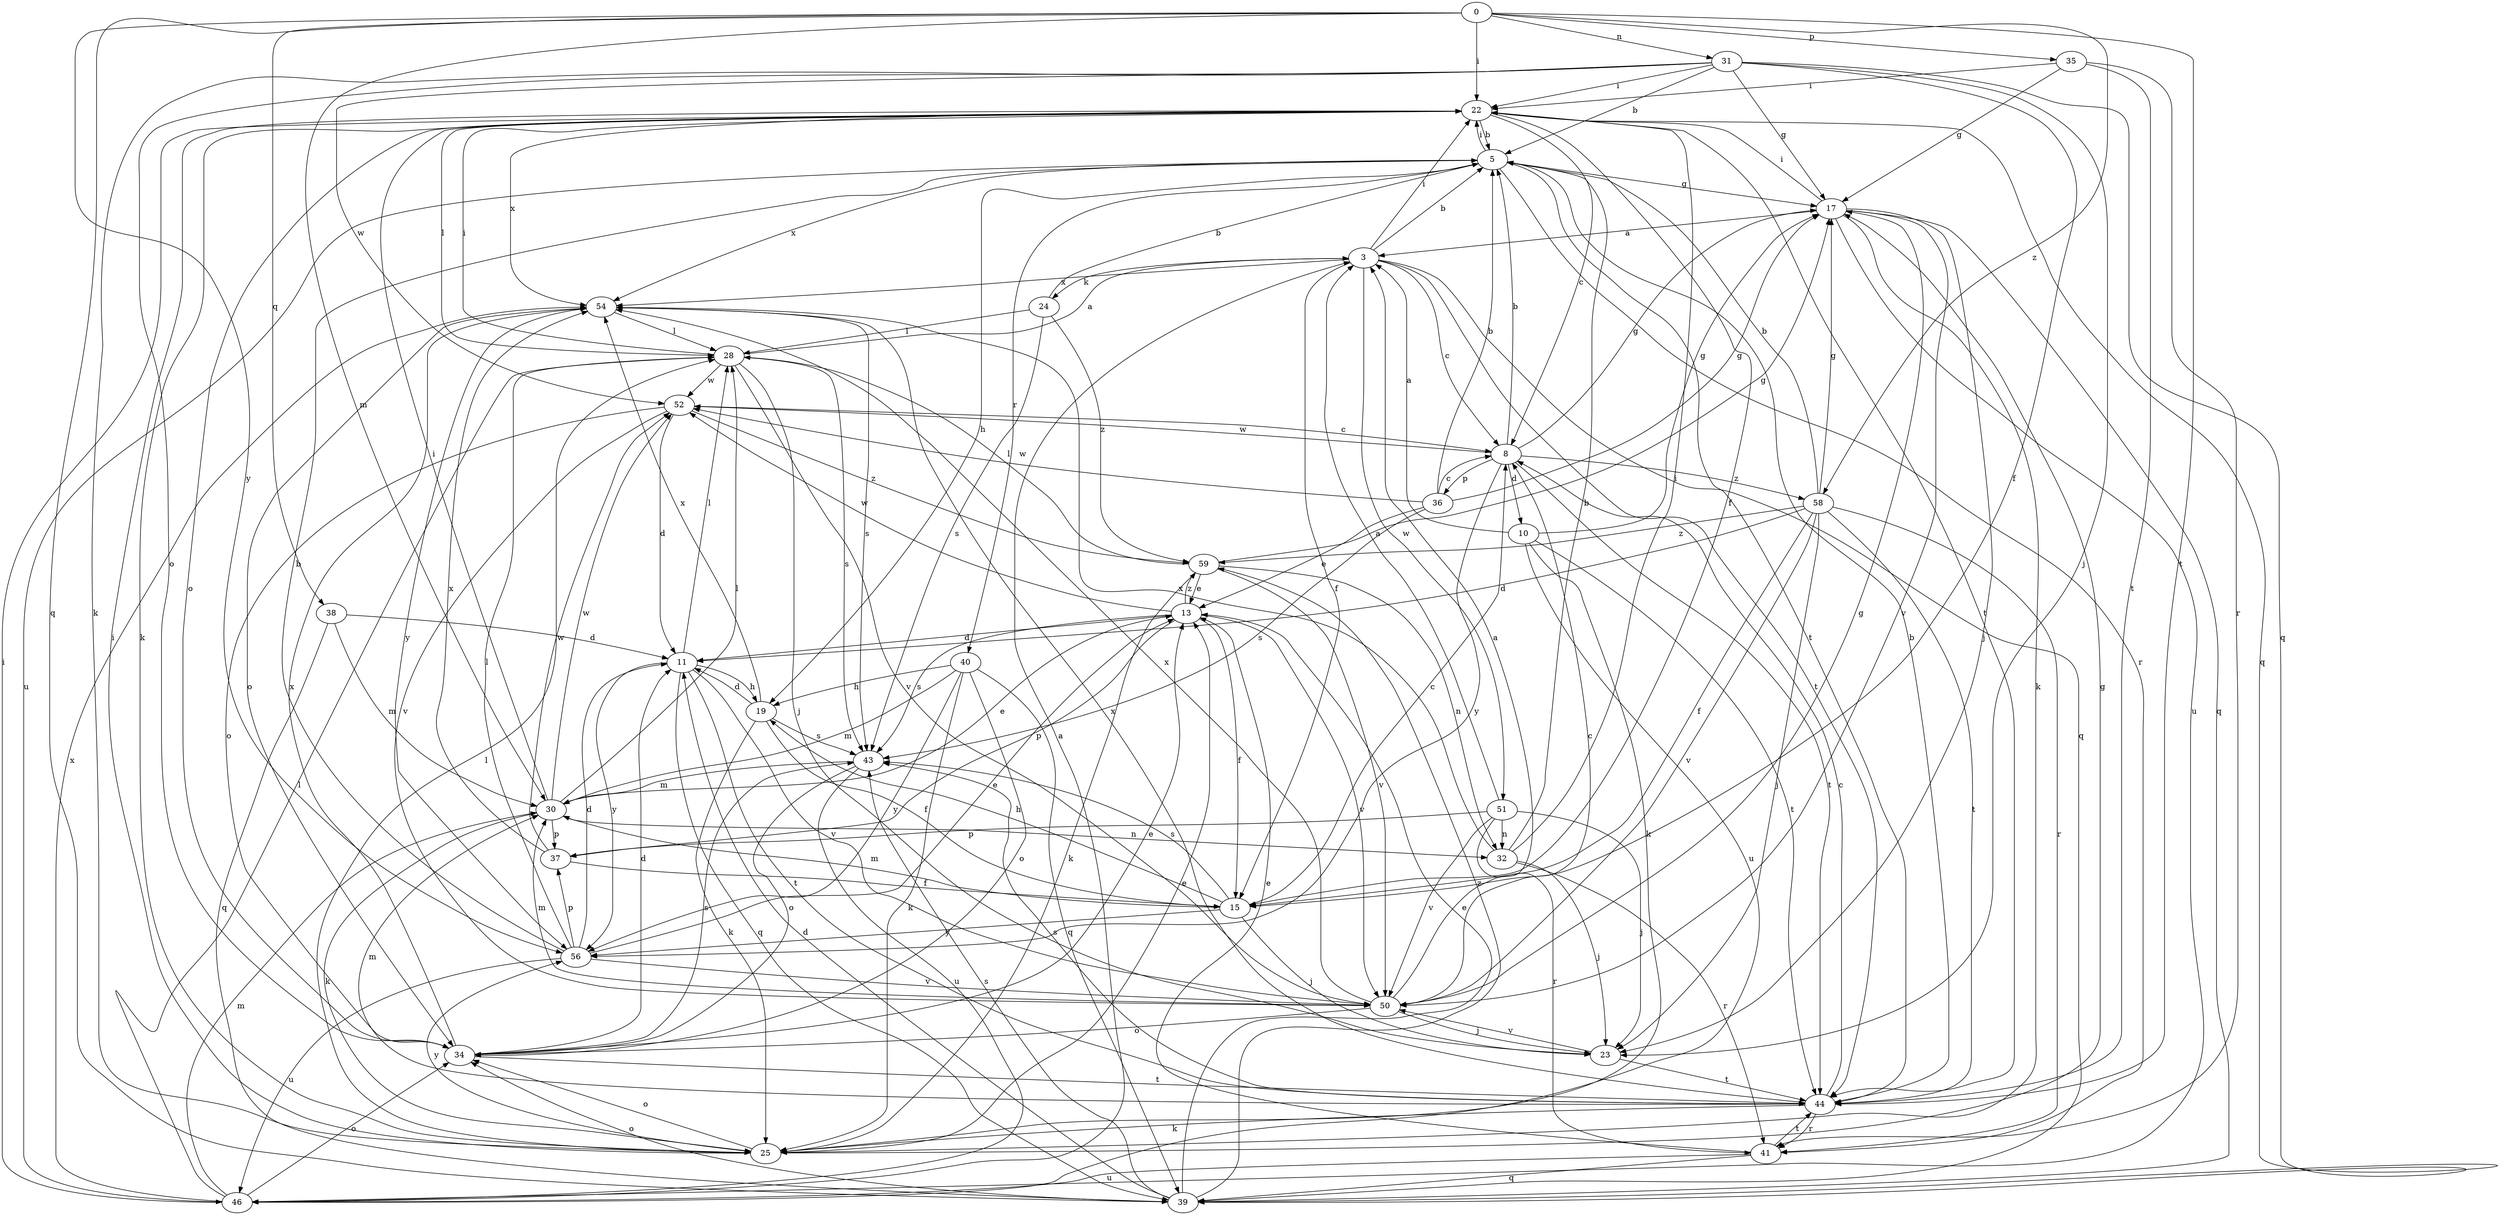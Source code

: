 strict digraph  {
0;
3;
5;
8;
10;
11;
13;
15;
17;
19;
22;
23;
24;
25;
28;
30;
31;
32;
34;
35;
36;
37;
38;
39;
40;
41;
43;
44;
46;
50;
51;
52;
54;
56;
58;
59;
0 -> 22  [label=i];
0 -> 30  [label=m];
0 -> 31  [label=n];
0 -> 35  [label=p];
0 -> 38  [label=q];
0 -> 39  [label=q];
0 -> 44  [label=t];
0 -> 56  [label=y];
0 -> 58  [label=z];
3 -> 5  [label=b];
3 -> 8  [label=c];
3 -> 15  [label=f];
3 -> 22  [label=i];
3 -> 24  [label=k];
3 -> 39  [label=q];
3 -> 44  [label=t];
3 -> 51  [label=w];
3 -> 54  [label=x];
5 -> 17  [label=g];
5 -> 19  [label=h];
5 -> 22  [label=i];
5 -> 40  [label=r];
5 -> 41  [label=r];
5 -> 44  [label=t];
5 -> 46  [label=u];
5 -> 54  [label=x];
8 -> 5  [label=b];
8 -> 10  [label=d];
8 -> 17  [label=g];
8 -> 36  [label=p];
8 -> 44  [label=t];
8 -> 52  [label=w];
8 -> 56  [label=y];
8 -> 58  [label=z];
10 -> 3  [label=a];
10 -> 17  [label=g];
10 -> 25  [label=k];
10 -> 44  [label=t];
10 -> 46  [label=u];
11 -> 19  [label=h];
11 -> 28  [label=l];
11 -> 39  [label=q];
11 -> 44  [label=t];
11 -> 50  [label=v];
11 -> 56  [label=y];
13 -> 11  [label=d];
13 -> 15  [label=f];
13 -> 37  [label=p];
13 -> 43  [label=s];
13 -> 50  [label=v];
13 -> 52  [label=w];
13 -> 59  [label=z];
15 -> 8  [label=c];
15 -> 19  [label=h];
15 -> 23  [label=j];
15 -> 30  [label=m];
15 -> 43  [label=s];
15 -> 56  [label=y];
17 -> 3  [label=a];
17 -> 22  [label=i];
17 -> 23  [label=j];
17 -> 25  [label=k];
17 -> 39  [label=q];
17 -> 46  [label=u];
17 -> 50  [label=v];
19 -> 11  [label=d];
19 -> 15  [label=f];
19 -> 25  [label=k];
19 -> 43  [label=s];
19 -> 54  [label=x];
22 -> 5  [label=b];
22 -> 8  [label=c];
22 -> 15  [label=f];
22 -> 25  [label=k];
22 -> 28  [label=l];
22 -> 34  [label=o];
22 -> 39  [label=q];
22 -> 44  [label=t];
22 -> 54  [label=x];
23 -> 44  [label=t];
23 -> 50  [label=v];
24 -> 5  [label=b];
24 -> 28  [label=l];
24 -> 43  [label=s];
24 -> 59  [label=z];
25 -> 13  [label=e];
25 -> 17  [label=g];
25 -> 22  [label=i];
25 -> 28  [label=l];
25 -> 34  [label=o];
25 -> 56  [label=y];
28 -> 3  [label=a];
28 -> 22  [label=i];
28 -> 23  [label=j];
28 -> 43  [label=s];
28 -> 50  [label=v];
28 -> 52  [label=w];
30 -> 13  [label=e];
30 -> 22  [label=i];
30 -> 25  [label=k];
30 -> 28  [label=l];
30 -> 32  [label=n];
30 -> 37  [label=p];
30 -> 52  [label=w];
31 -> 5  [label=b];
31 -> 15  [label=f];
31 -> 17  [label=g];
31 -> 22  [label=i];
31 -> 23  [label=j];
31 -> 25  [label=k];
31 -> 34  [label=o];
31 -> 39  [label=q];
31 -> 52  [label=w];
32 -> 5  [label=b];
32 -> 22  [label=i];
32 -> 23  [label=j];
32 -> 41  [label=r];
32 -> 54  [label=x];
34 -> 11  [label=d];
34 -> 13  [label=e];
34 -> 43  [label=s];
34 -> 44  [label=t];
34 -> 54  [label=x];
35 -> 17  [label=g];
35 -> 22  [label=i];
35 -> 41  [label=r];
35 -> 44  [label=t];
36 -> 5  [label=b];
36 -> 8  [label=c];
36 -> 13  [label=e];
36 -> 17  [label=g];
36 -> 43  [label=s];
36 -> 52  [label=w];
37 -> 15  [label=f];
37 -> 52  [label=w];
37 -> 54  [label=x];
38 -> 11  [label=d];
38 -> 30  [label=m];
38 -> 39  [label=q];
39 -> 11  [label=d];
39 -> 13  [label=e];
39 -> 34  [label=o];
39 -> 43  [label=s];
39 -> 59  [label=z];
40 -> 19  [label=h];
40 -> 25  [label=k];
40 -> 30  [label=m];
40 -> 34  [label=o];
40 -> 39  [label=q];
40 -> 56  [label=y];
41 -> 13  [label=e];
41 -> 39  [label=q];
41 -> 44  [label=t];
41 -> 46  [label=u];
43 -> 30  [label=m];
43 -> 34  [label=o];
43 -> 46  [label=u];
44 -> 5  [label=b];
44 -> 8  [label=c];
44 -> 25  [label=k];
44 -> 30  [label=m];
44 -> 41  [label=r];
44 -> 43  [label=s];
44 -> 54  [label=x];
46 -> 3  [label=a];
46 -> 22  [label=i];
46 -> 28  [label=l];
46 -> 30  [label=m];
46 -> 34  [label=o];
46 -> 54  [label=x];
50 -> 3  [label=a];
50 -> 8  [label=c];
50 -> 17  [label=g];
50 -> 23  [label=j];
50 -> 30  [label=m];
50 -> 34  [label=o];
50 -> 54  [label=x];
51 -> 3  [label=a];
51 -> 23  [label=j];
51 -> 32  [label=n];
51 -> 37  [label=p];
51 -> 41  [label=r];
51 -> 50  [label=v];
52 -> 8  [label=c];
52 -> 11  [label=d];
52 -> 34  [label=o];
52 -> 50  [label=v];
52 -> 59  [label=z];
54 -> 28  [label=l];
54 -> 34  [label=o];
54 -> 43  [label=s];
54 -> 56  [label=y];
56 -> 5  [label=b];
56 -> 11  [label=d];
56 -> 13  [label=e];
56 -> 28  [label=l];
56 -> 37  [label=p];
56 -> 46  [label=u];
56 -> 50  [label=v];
58 -> 5  [label=b];
58 -> 11  [label=d];
58 -> 15  [label=f];
58 -> 17  [label=g];
58 -> 23  [label=j];
58 -> 41  [label=r];
58 -> 44  [label=t];
58 -> 50  [label=v];
58 -> 59  [label=z];
59 -> 13  [label=e];
59 -> 17  [label=g];
59 -> 25  [label=k];
59 -> 28  [label=l];
59 -> 32  [label=n];
59 -> 50  [label=v];
}

